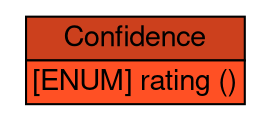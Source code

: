 digraph Confidence {
	graph [bb="0,0,121,50",
		rankdir=LR
	];
	node [label="\N"];
	Confidence	 [height=0.69444,
		label=<<table BORDER="0" CELLBORDER="1" CELLSPACING="0"> <tr> <td BGCOLOR="#cc401d" HREF="/idmef_parser/IDMEFv2/Confidence.html" TITLE="The Confidence class is used to represent the analyzer&#39;s best estimate of the validity of its analysis. It is represented in the IDMEF DTD as follows: "><FONT FACE="Nimbus Sans L">Confidence</FONT></td> </tr>" %<tr><td BGCOLOR="#FF5024"  HREF="/idmef_parser/IDMEFv2/Confidence.html" TITLE="also Section 10.)"><FONT FACE="Nimbus Sans L">[ENUM] rating ()</FONT></td></tr>%</table>>,
		pos="60.5,25",
		shape=plaintext,
		width=1.6806];
}
